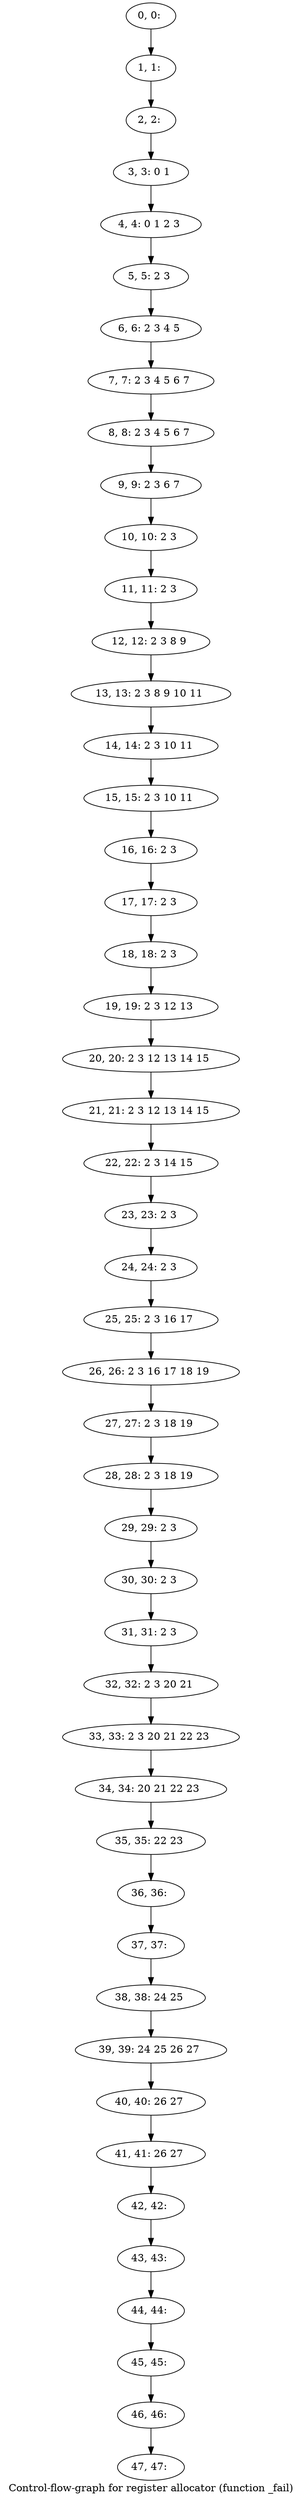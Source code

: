 digraph G {
graph [label="Control-flow-graph for register allocator (function _fail)"]
0[label="0, 0: "];
1[label="1, 1: "];
2[label="2, 2: "];
3[label="3, 3: 0 1 "];
4[label="4, 4: 0 1 2 3 "];
5[label="5, 5: 2 3 "];
6[label="6, 6: 2 3 4 5 "];
7[label="7, 7: 2 3 4 5 6 7 "];
8[label="8, 8: 2 3 4 5 6 7 "];
9[label="9, 9: 2 3 6 7 "];
10[label="10, 10: 2 3 "];
11[label="11, 11: 2 3 "];
12[label="12, 12: 2 3 8 9 "];
13[label="13, 13: 2 3 8 9 10 11 "];
14[label="14, 14: 2 3 10 11 "];
15[label="15, 15: 2 3 10 11 "];
16[label="16, 16: 2 3 "];
17[label="17, 17: 2 3 "];
18[label="18, 18: 2 3 "];
19[label="19, 19: 2 3 12 13 "];
20[label="20, 20: 2 3 12 13 14 15 "];
21[label="21, 21: 2 3 12 13 14 15 "];
22[label="22, 22: 2 3 14 15 "];
23[label="23, 23: 2 3 "];
24[label="24, 24: 2 3 "];
25[label="25, 25: 2 3 16 17 "];
26[label="26, 26: 2 3 16 17 18 19 "];
27[label="27, 27: 2 3 18 19 "];
28[label="28, 28: 2 3 18 19 "];
29[label="29, 29: 2 3 "];
30[label="30, 30: 2 3 "];
31[label="31, 31: 2 3 "];
32[label="32, 32: 2 3 20 21 "];
33[label="33, 33: 2 3 20 21 22 23 "];
34[label="34, 34: 20 21 22 23 "];
35[label="35, 35: 22 23 "];
36[label="36, 36: "];
37[label="37, 37: "];
38[label="38, 38: 24 25 "];
39[label="39, 39: 24 25 26 27 "];
40[label="40, 40: 26 27 "];
41[label="41, 41: 26 27 "];
42[label="42, 42: "];
43[label="43, 43: "];
44[label="44, 44: "];
45[label="45, 45: "];
46[label="46, 46: "];
47[label="47, 47: "];
0->1 ;
1->2 ;
2->3 ;
3->4 ;
4->5 ;
5->6 ;
6->7 ;
7->8 ;
8->9 ;
9->10 ;
10->11 ;
11->12 ;
12->13 ;
13->14 ;
14->15 ;
15->16 ;
16->17 ;
17->18 ;
18->19 ;
19->20 ;
20->21 ;
21->22 ;
22->23 ;
23->24 ;
24->25 ;
25->26 ;
26->27 ;
27->28 ;
28->29 ;
29->30 ;
30->31 ;
31->32 ;
32->33 ;
33->34 ;
34->35 ;
35->36 ;
36->37 ;
37->38 ;
38->39 ;
39->40 ;
40->41 ;
41->42 ;
42->43 ;
43->44 ;
44->45 ;
45->46 ;
46->47 ;
}
